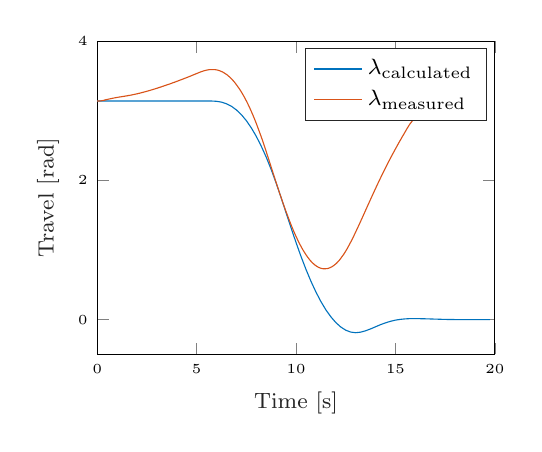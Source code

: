 % This file was created by matlab2tikz.
%
%The latest updates can be retrieved from
%  http://www.mathworks.com/matlabcentral/fileexchange/22022-matlab2tikz-matlab2tikz
%where you can also make suggestions and rate matlab2tikz.
%
\definecolor{mycolor1}{rgb}{0.0,0.447,0.741}%
\definecolor{mycolor2}{rgb}{0.85,0.325,0.098}%
%
\begin{tikzpicture}

\begin{axis}[%
width=5.05cm,
height=3.975cm,
at={(0cm,0cm)},
scale only axis,
xmin=0,
xmax=20,
xlabel style={font=\color{white!15!black}},
xlabel={\footnotesize{Time [s]}},
ymin=-0.5,
ymax=4,
ylabel style={font=\color{white!15!black}},
ylabel={\footnotesize{Travel [rad]}},
ticklabel style = {font = \tiny},
axis background/.style={fill=white},
legend style={legend cell align=left, align=left, draw=white!15!black, font = \footnotesize}
]
\addplot [color=mycolor1]
  table[row sep=crcr]{%
0	3.142\\
5.75	3.142\\
6	3.138\\
6.25	3.126\\
6.5	3.103\\
6.75	3.067\\
7	3.014\\
7.25	2.946\\
7.5	2.86\\
7.75	2.756\\
8	2.634\\
8.25	2.493\\
8.5	2.335\\
8.75	2.157\\
9	1.962\\
9.25	1.751\\
9.75	1.317\\
10	1.107\\
10.25	0.907\\
10.5	0.721\\
10.75	0.55\\
11	0.396\\
11.25	0.259\\
11.5	0.14\\
11.75	0.04\\
12	-0.043\\
12.25	-0.107\\
12.5	-0.153\\
12.75	-0.18\\
13	-0.189\\
13.25	-0.181\\
13.5	-0.161\\
13.75	-0.134\\
14.25	-0.073\\
14.5	-0.047\\
14.75	-0.025\\
15	-0.008\\
15.25	0.003\\
15.5	0.01\\
15.75	0.014\\
16	0.014\\
16.5	0.011\\
17.5	0.002\\
18.25	-0.001\\
19.5	-0.001\\
19.75	-0.0\\
};
\addlegendentry{$\lambda{}_{\text{calculated}}$}

\addplot [color=mycolor2]
  table[row sep=crcr]{%
0	3.142\\
0.148	3.143\\
0.154	3.144\\
0.212	3.145\\
0.218	3.146\\
0.254	3.148\\
0.26	3.148\\
0.3	3.15\\
0.306	3.151\\
0.342	3.152\\
0.35	3.154\\
0.354	3.153\\
0.362	3.155\\
0.388	3.156\\
0.392	3.157\\
0.398	3.156\\
0.406	3.158\\
0.412	3.157\\
0.42	3.158\\
0.424	3.158\\
0.432	3.159\\
0.458	3.161\\
0.462	3.162\\
0.466	3.161\\
0.474	3.162\\
0.51	3.164\\
0.518	3.165\\
0.546	3.167\\
0.552	3.168\\
0.582	3.169\\
0.588	3.17\\
0.614	3.172\\
0.62	3.172\\
0.65	3.174\\
0.656	3.175\\
0.686	3.176\\
0.692	3.177\\
0.722	3.178\\
0.728	3.179\\
0.76	3.181\\
0.766	3.181\\
0.8	3.183\\
0.806	3.184\\
0.84	3.185\\
0.846	3.186\\
0.882	3.188\\
0.888	3.188\\
0.926	3.19\\
0.932	3.191\\
0.97	3.192\\
0.976	3.193\\
1.018	3.195\\
1.024	3.195\\
1.064	3.197\\
1.07	3.198\\
1.114	3.199\\
1.12	3.2\\
1.164	3.201\\
1.17	3.202\\
1.216	3.204\\
1.222	3.204\\
1.266	3.206\\
1.272	3.207\\
1.316	3.208\\
1.322	3.209\\
1.366	3.211\\
1.372	3.211\\
1.418	3.213\\
1.424	3.214\\
1.466	3.215\\
1.472	3.216\\
1.514	3.218\\
1.52	3.218\\
1.558	3.22\\
1.564	3.221\\
1.602	3.222\\
1.608	3.223\\
1.646	3.224\\
1.652	3.225\\
1.688	3.227\\
1.694	3.227\\
1.73	3.229\\
1.736	3.23\\
1.772	3.231\\
1.778	3.232\\
1.81	3.234\\
1.816	3.234\\
1.848	3.236\\
1.854	3.237\\
1.886	3.238\\
1.892	3.239\\
1.924	3.241\\
1.93	3.241\\
1.958	3.243\\
1.964	3.244\\
1.994	3.245\\
2	3.246\\
2.028	3.247\\
2.034	3.248\\
2.062	3.25\\
2.068	3.251\\
2.094	3.252\\
2.1	3.253\\
2.128	3.254\\
2.134	3.255\\
2.16	3.257\\
2.166	3.257\\
2.192	3.259\\
2.198	3.26\\
2.224	3.261\\
2.23	3.262\\
2.256	3.264\\
2.262	3.264\\
2.286	3.266\\
2.292	3.267\\
2.318	3.268\\
2.324	3.269\\
2.348	3.27\\
2.354	3.271\\
2.378	3.273\\
2.384	3.274\\
2.406	3.275\\
2.412	3.276\\
2.436	3.277\\
2.442	3.278\\
2.466	3.28\\
2.472	3.28\\
2.494	3.282\\
2.5	3.283\\
2.524	3.284\\
2.53	3.285\\
2.552	3.287\\
2.558	3.287\\
2.58	3.289\\
2.586	3.29\\
2.606	3.291\\
2.612	3.292\\
2.634	3.293\\
2.64	3.294\\
2.662	3.296\\
2.668	3.297\\
2.688	3.298\\
2.694	3.299\\
2.714	3.3\\
2.72	3.301\\
2.742	3.303\\
2.748	3.303\\
2.77	3.305\\
2.778	3.306\\
2.804	3.308\\
2.81	3.309\\
2.83	3.31\\
2.836	3.311\\
2.856	3.313\\
2.862	3.313\\
2.882	3.315\\
2.888	3.316\\
2.908	3.317\\
2.914	3.318\\
2.932	3.32\\
2.938	3.32\\
2.958	3.322\\
2.964	3.323\\
2.984	3.324\\
2.99	3.325\\
3.01	3.326\\
3.016	3.327\\
3.034	3.329\\
3.04	3.33\\
3.06	3.331\\
3.066	3.332\\
3.084	3.333\\
3.09	3.334\\
3.11	3.336\\
3.116	3.336\\
3.134	3.338\\
3.14	3.339\\
3.158	3.34\\
3.164	3.341\\
3.184	3.343\\
3.19	3.343\\
3.208	3.345\\
3.214	3.346\\
3.232	3.347\\
3.238	3.348\\
3.256	3.349\\
3.262	3.35\\
3.28	3.352\\
3.286	3.353\\
3.306	3.354\\
3.314	3.356\\
3.338	3.357\\
3.346	3.359\\
3.37	3.36\\
3.378	3.362\\
3.4	3.363\\
3.406	3.364\\
3.424	3.366\\
3.43	3.366\\
3.448	3.368\\
3.454	3.369\\
3.472	3.37\\
3.48	3.372\\
3.502	3.373\\
3.508	3.374\\
3.526	3.376\\
3.532	3.376\\
3.55	3.378\\
3.556	3.379\\
3.572	3.38\\
3.578	3.381\\
3.594	3.382\\
3.6	3.383\\
3.618	3.385\\
3.624	3.385\\
3.64	3.387\\
3.646	3.388\\
3.664	3.389\\
3.67	3.39\\
3.686	3.392\\
3.692	3.392\\
3.71	3.394\\
3.718	3.395\\
3.74	3.397\\
3.748	3.399\\
3.77	3.4\\
3.778	3.402\\
3.8	3.403\\
3.808	3.405\\
3.83	3.406\\
3.838	3.408\\
3.858	3.409\\
3.866	3.411\\
3.888	3.412\\
3.896	3.414\\
3.918	3.415\\
3.926	3.417\\
3.946	3.418\\
3.954	3.42\\
3.976	3.422\\
3.984	3.423\\
4.004	3.425\\
4.012	3.426\\
4.034	3.428\\
4.042	3.429\\
4.062	3.431\\
4.07	3.432\\
4.09	3.434\\
4.096	3.435\\
4.112	3.436\\
4.12	3.438\\
4.14	3.439\\
4.148	3.441\\
4.168	3.442\\
4.174	3.443\\
4.19	3.445\\
4.198	3.446\\
4.218	3.448\\
4.226	3.449\\
4.246	3.451\\
4.254	3.452\\
4.274	3.454\\
4.282	3.455\\
4.302	3.457\\
4.31	3.458\\
4.33	3.46\\
4.338	3.461\\
4.358	3.463\\
4.366	3.464\\
4.384	3.466\\
4.39	3.467\\
4.406	3.468\\
4.414	3.47\\
4.434	3.471\\
4.442	3.473\\
4.46	3.474\\
4.466	3.475\\
4.482	3.477\\
4.49	3.478\\
4.508	3.48\\
4.516	3.481\\
4.536	3.483\\
4.544	3.484\\
4.562	3.486\\
4.57	3.488\\
4.588	3.489\\
4.594	3.49\\
4.61	3.491\\
4.618	3.493\\
4.636	3.494\\
4.644	3.496\\
4.662	3.497\\
4.668	3.498\\
4.682	3.5\\
4.69	3.501\\
4.708	3.503\\
4.714	3.504\\
4.728	3.505\\
4.734	3.506\\
4.748	3.507\\
4.756	3.509\\
4.776	3.511\\
4.784	3.512\\
4.802	3.514\\
4.81	3.515\\
4.828	3.517\\
4.836	3.518\\
4.854	3.52\\
4.862	3.521\\
4.88	3.523\\
4.888	3.524\\
4.906	3.526\\
4.914	3.527\\
4.932	3.529\\
4.94	3.53\\
4.958	3.532\\
4.966	3.534\\
4.984	3.535\\
4.992	3.537\\
5.01	3.538\\
5.018	3.54\\
5.036	3.541\\
5.044	3.543\\
5.062	3.544\\
5.068	3.545\\
5.082	3.547\\
5.088	3.547\\
5.102	3.549\\
5.11	3.55\\
5.128	3.552\\
5.134	3.553\\
5.148	3.554\\
5.154	3.555\\
5.17	3.557\\
5.178	3.558\\
5.198	3.56\\
5.206	3.561\\
5.226	3.563\\
5.234	3.564\\
5.256	3.566\\
5.264	3.567\\
5.286	3.569\\
5.294	3.57\\
5.318	3.572\\
5.324	3.573\\
5.342	3.574\\
5.348	3.575\\
5.37	3.576\\
5.378	3.578\\
5.406	3.58\\
5.412	3.58\\
5.438	3.582\\
5.444	3.583\\
5.468	3.584\\
5.474	3.585\\
5.506	3.586\\
5.512	3.587\\
5.548	3.589\\
5.554	3.59\\
5.594	3.591\\
5.6	3.592\\
5.664	3.593\\
5.67	3.594\\
5.944	3.593\\
5.95	3.592\\
5.994	3.59\\
6	3.59\\
6.032	3.588\\
6.038	3.587\\
6.066	3.586\\
6.072	3.585\\
6.094	3.583\\
6.1	3.583\\
6.122	3.581\\
6.13	3.58\\
6.152	3.578\\
6.158	3.577\\
6.174	3.576\\
6.18	3.575\\
6.196	3.573\\
6.204	3.572\\
6.222	3.57\\
6.23	3.569\\
6.246	3.567\\
6.254	3.566\\
6.27	3.564\\
6.278	3.563\\
6.292	3.561\\
6.3	3.56\\
6.312	3.558\\
6.32	3.557\\
6.334	3.555\\
6.344	3.553\\
6.356	3.551\\
6.364	3.55\\
6.376	3.548\\
6.386	3.546\\
6.398	3.544\\
6.406	3.543\\
6.414	3.541\\
6.422	3.54\\
6.432	3.538\\
6.442	3.536\\
6.452	3.534\\
6.462	3.532\\
6.472	3.53\\
6.484	3.527\\
6.494	3.526\\
6.506	3.523\\
6.516	3.521\\
6.528	3.518\\
6.538	3.517\\
6.55	3.514\\
6.558	3.512\\
6.572	3.508\\
6.58	3.507\\
6.592	3.504\\
6.6	3.502\\
6.614	3.498\\
6.622	3.497\\
6.636	3.493\\
6.644	3.491\\
6.662	3.486\\
6.67	3.484\\
6.688	3.479\\
6.696	3.478\\
6.716	3.471\\
6.722	3.47\\
6.738	3.465\\
6.744	3.464\\
6.766	3.457\\
6.772	3.455\\
6.794	3.448\\
6.8	3.447\\
6.826	3.438\\
6.832	3.437\\
6.866	3.425\\
6.872	3.424\\
6.924	3.405\\
6.93	3.404\\
7.136	3.323\\
7.142	3.32\\
7.18	3.304\\
7.186	3.301\\
7.216	3.288\\
7.222	3.285\\
7.244	3.275\\
7.25	3.272\\
7.268	3.264\\
7.274	3.26\\
7.294	3.251\\
7.302	3.247\\
7.322	3.237\\
7.33	3.233\\
7.348	3.224\\
7.356	3.22\\
7.372	3.212\\
7.378	3.209\\
7.39	3.203\\
7.398	3.198\\
7.412	3.191\\
7.42	3.187\\
7.432	3.181\\
7.44	3.176\\
7.454	3.169\\
7.464	3.163\\
7.476	3.157\\
7.484	3.152\\
7.494	3.147\\
7.504	3.141\\
7.516	3.135\\
7.526	3.129\\
7.536	3.123\\
7.546	3.117\\
7.556	3.112\\
7.566	3.106\\
7.576	3.1\\
7.586	3.094\\
7.594	3.089\\
7.604	3.083\\
7.612	3.079\\
7.624	3.071\\
7.634	3.066\\
7.646	3.058\\
7.654	3.053\\
7.668	3.044\\
7.676	3.04\\
7.688	3.032\\
7.696	3.027\\
7.712	3.017\\
7.72	3.012\\
7.734	3.003\\
7.742	2.998\\
7.76	2.986\\
7.768	2.981\\
7.788	2.967\\
7.796	2.963\\
7.818	2.948\\
7.824	2.944\\
7.842	2.931\\
7.848	2.928\\
7.87	2.912\\
7.876	2.908\\
7.902	2.89\\
7.908	2.886\\
7.94	2.863\\
7.946	2.859\\
7.988	2.829\\
7.994	2.825\\
8.25	2.627\\
8.258	2.62\\
8.29	2.594\\
8.298	2.587\\
8.326	2.564\\
8.336	2.555\\
8.366	2.53\\
8.376	2.521\\
8.4	2.501\\
8.408	2.494\\
8.424	2.48\\
8.432	2.474\\
8.45	2.458\\
8.46	2.449\\
8.478	2.434\\
8.488	2.424\\
8.506	2.409\\
8.516	2.4\\
8.532	2.386\\
8.542	2.377\\
8.56	2.362\\
8.57	2.352\\
8.584	2.34\\
8.594	2.331\\
8.608	2.319\\
8.618	2.309\\
8.634	2.296\\
8.644	2.286\\
8.658	2.274\\
8.668	2.265\\
8.68	2.254\\
8.69	2.245\\
8.706	2.231\\
8.718	2.22\\
8.734	2.206\\
8.744	2.197\\
8.758	2.184\\
8.768	2.175\\
8.782	2.163\\
8.792	2.154\\
8.806	2.141\\
8.816	2.132\\
8.83	2.12\\
8.84	2.111\\
8.854	2.098\\
8.864	2.089\\
8.878	2.077\\
8.888	2.068\\
8.902	2.056\\
8.912	2.046\\
8.928	2.033\\
8.938	2.023\\
8.954	2.01\\
8.964	2.0\\
8.98	1.987\\
8.99	1.977\\
9.006	1.963\\
9.016	1.954\\
9.034	1.939\\
9.042	1.932\\
9.058	1.918\\
9.068	1.909\\
9.088	1.892\\
9.098	1.883\\
9.118	1.866\\
9.128	1.857\\
9.15	1.838\\
9.16	1.829\\
9.184	1.809\\
9.194	1.8\\
9.22	1.779\\
9.228	1.772\\
9.25	1.753\\
9.258	1.746\\
9.282	1.726\\
9.29	1.72\\
9.318	1.697\\
9.326	1.69\\
9.356	1.665\\
9.364	1.658\\
9.406	1.624\\
9.414	1.618\\
9.476	1.568\\
9.484	1.562\\
9.696	1.401\\
9.702	1.397\\
9.746	1.364\\
9.752	1.361\\
9.782	1.339\\
9.788	1.335\\
9.814	1.317\\
9.82	1.313\\
9.842	1.298\\
9.848	1.294\\
9.866	1.282\\
9.872	1.278\\
9.888	1.267\\
9.894	1.263\\
9.91	1.252\\
9.916	1.249\\
9.93	1.239\\
9.938	1.235\\
9.956	1.223\\
9.964	1.218\\
9.978	1.209\\
9.986	1.204\\
10	1.195\\
10.008	1.19\\
10.022	1.181\\
10.03	1.177\\
10.042	1.169\\
10.052	1.164\\
10.064	1.156\\
10.072	1.151\\
10.082	1.145\\
10.09	1.141\\
10.1	1.134\\
10.11	1.129\\
10.12	1.123\\
10.13	1.118\\
10.14	1.111\\
10.15	1.106\\
10.16	1.1\\
10.17	1.094\\
10.178	1.09\\
10.19	1.084\\
10.2	1.078\\
10.212	1.071\\
10.22	1.067\\
10.232	1.061\\
10.24	1.056\\
10.252	1.05\\
10.26	1.045\\
10.276	1.038\\
10.284	1.033\\
10.298	1.026\\
10.304	1.023\\
10.318	1.016\\
10.326	1.012\\
10.346	1.002\\
10.354	0.998\\
10.378	0.987\\
10.386	0.983\\
10.412	0.971\\
10.418	0.968\\
10.446	0.956\\
10.452	0.953\\
10.486	0.938\\
10.492	0.935\\
10.56	0.907\\
10.566	0.904\\
10.69	0.858\\
10.696	0.857\\
10.736	0.843\\
10.742	0.841\\
10.766	0.834\\
10.772	0.832\\
10.796	0.825\\
10.802	0.823\\
10.82	0.818\\
10.826	0.816\\
10.842	0.811\\
10.848	0.81\\
10.862	0.806\\
10.87	0.805\\
10.888	0.799\\
10.896	0.798\\
10.91	0.794\\
10.918	0.792\\
10.93	0.789\\
10.938	0.788\\
10.95	0.785\\
10.958	0.783\\
10.97	0.78\\
10.98	0.778\\
10.992	0.775\\
11.002	0.774\\
11.012	0.772\\
11.02	0.77\\
11.028	0.769\\
11.038	0.767\\
11.048	0.765\\
11.06	0.763\\
11.07	0.761\\
11.082	0.759\\
11.092	0.757\\
11.106	0.755\\
11.114	0.754\\
11.126	0.752\\
11.134	0.751\\
11.148	0.749\\
11.156	0.748\\
11.172	0.746\\
11.18	0.745\\
11.198	0.743\\
11.206	0.742\\
11.228	0.74\\
11.234	0.739\\
11.252	0.738\\
11.258	0.737\\
11.282	0.736\\
11.288	0.735\\
11.316	0.733\\
11.322	0.732\\
11.37	0.731\\
11.376	0.73\\
11.55	0.732\\
11.556	0.732\\
11.59	0.734\\
11.596	0.735\\
11.62	0.736\\
11.626	0.737\\
11.646	0.739\\
11.654	0.74\\
11.676	0.742\\
11.684	0.743\\
11.702	0.745\\
11.71	0.746\\
11.726	0.748\\
11.734	0.749\\
11.748	0.751\\
11.756	0.752\\
11.77	0.754\\
11.778	0.755\\
11.79	0.757\\
11.8	0.759\\
11.812	0.761\\
11.822	0.763\\
11.834	0.765\\
11.844	0.767\\
11.854	0.769\\
11.864	0.771\\
11.874	0.772\\
11.884	0.775\\
11.894	0.776\\
11.906	0.779\\
11.914	0.781\\
11.924	0.783\\
11.932	0.785\\
11.944	0.788\\
11.952	0.789\\
11.964	0.792\\
11.972	0.794\\
11.986	0.798\\
11.994	0.799\\
12.01	0.804\\
12.018	0.805\\
12.036	0.811\\
12.042	0.812\\
12.058	0.817\\
12.064	0.818\\
12.084	0.825\\
12.09	0.826\\
12.11	0.832\\
12.116	0.834\\
12.144	0.843\\
12.15	0.844\\
12.188	0.857\\
12.194	0.859\\
12.404	0.941\\
12.41	0.944\\
12.442	0.958\\
12.448	0.961\\
12.472	0.972\\
12.478	0.975\\
12.498	0.984\\
12.504	0.987\\
12.522	0.996\\
12.528	0.999\\
12.544	1.006\\
12.55	1.009\\
12.564	1.016\\
12.57	1.019\\
12.584	1.026\\
12.59	1.029\\
12.602	1.035\\
12.608	1.039\\
12.62	1.045\\
12.628	1.049\\
12.642	1.056\\
12.65	1.061\\
12.664	1.068\\
12.672	1.072\\
12.686	1.079\\
12.694	1.084\\
12.706	1.09\\
12.716	1.096\\
12.728	1.102\\
12.736	1.107\\
12.748	1.113\\
12.758	1.119\\
12.77	1.125\\
12.78	1.131\\
12.792	1.137\\
12.802	1.144\\
12.812	1.149\\
12.822	1.155\\
12.832	1.16\\
12.842	1.167\\
12.852	1.172\\
12.862	1.178\\
12.872	1.183\\
12.882	1.19\\
12.892	1.195\\
12.902	1.201\\
12.91	1.206\\
12.92	1.212\\
12.93	1.217\\
12.942	1.225\\
12.952	1.23\\
12.964	1.238\\
12.972	1.243\\
12.982	1.249\\
12.99	1.253\\
13.002	1.261\\
13.012	1.266\\
13.026	1.276\\
13.036	1.281\\
13.048	1.289\\
13.056	1.293\\
13.068	1.301\\
13.076	1.305\\
13.088	1.313\\
13.096	1.318\\
13.108	1.325\\
13.116	1.33\\
13.13	1.339\\
13.138	1.344\\
13.15	1.351\\
13.158	1.356\\
13.172	1.365\\
13.18	1.37\\
13.192	1.378\\
13.2	1.382\\
13.214	1.391\\
13.222	1.396\\
13.236	1.405\\
13.244	1.41\\
13.258	1.419\\
13.266	1.424\\
13.28	1.433\\
13.288	1.437\\
13.302	1.447\\
13.31	1.451\\
13.324	1.46\\
13.332	1.465\\
13.348	1.476\\
13.356	1.48\\
13.37	1.489\\
13.378	1.494\\
13.394	1.505\\
13.402	1.509\\
13.416	1.519\\
13.424	1.523\\
13.438	1.532\\
13.444	1.536\\
13.456	1.544\\
13.464	1.549\\
13.48	1.559\\
13.488	1.564\\
13.504	1.575\\
13.512	1.579\\
13.526	1.588\\
13.534	1.593\\
13.55	1.604\\
13.558	1.608\\
13.572	1.618\\
13.58	1.622\\
13.596	1.633\\
13.604	1.638\\
13.618	1.647\\
13.626	1.651\\
13.642	1.662\\
13.65	1.667\\
13.664	1.676\\
13.672	1.68\\
13.686	1.69\\
13.694	1.694\\
13.71	1.705\\
13.718	1.71\\
13.732	1.719\\
13.74	1.723\\
13.754	1.733\\
13.762	1.737\\
13.776	1.746\\
13.784	1.751\\
13.798	1.76\\
13.806	1.765\\
13.82	1.774\\
13.828	1.779\\
13.842	1.788\\
13.85	1.792\\
13.862	1.8\\
13.87	1.805\\
13.884	1.814\\
13.892	1.819\\
13.906	1.828\\
13.914	1.832\\
13.926	1.84\\
13.934	1.845\\
13.948	1.854\\
13.956	1.858\\
13.968	1.866\\
13.976	1.871\\
13.988	1.878\\
13.996	1.883\\
14.008	1.891\\
14.016	1.895\\
14.03	1.904\\
14.04	1.91\\
14.052	1.917\\
14.06	1.922\\
14.074	1.931\\
14.084	1.937\\
14.096	1.944\\
14.104	1.949\\
14.116	1.957\\
14.124	1.961\\
14.136	1.969\\
14.146	1.974\\
14.158	1.982\\
14.166	1.987\\
14.176	1.993\\
14.184	1.997\\
14.194	2.003\\
14.202	2.008\\
14.214	2.016\\
14.224	2.021\\
14.236	2.029\\
14.244	2.033\\
14.254	2.039\\
14.264	2.045\\
14.276	2.052\\
14.286	2.058\\
14.296	2.064\\
14.304	2.069\\
14.314	2.075\\
14.324	2.08\\
14.336	2.088\\
14.346	2.093\\
14.356	2.099\\
14.366	2.105\\
14.378	2.112\\
14.388	2.118\\
14.398	2.124\\
14.408	2.129\\
14.418	2.135\\
14.428	2.141\\
14.438	2.147\\
14.448	2.152\\
14.458	2.158\\
14.468	2.164\\
14.478	2.17\\
14.488	2.175\\
14.496	2.18\\
14.506	2.185\\
14.516	2.191\\
14.526	2.197\\
14.536	2.203\\
14.546	2.208\\
14.554	2.213\\
14.564	2.218\\
14.574	2.224\\
14.586	2.23\\
14.596	2.237\\
14.608	2.243\\
14.618	2.249\\
14.63	2.255\\
14.64	2.261\\
14.652	2.267\\
14.66	2.272\\
14.67	2.277\\
14.678	2.282\\
14.688	2.287\\
14.696	2.292\\
14.706	2.297\\
14.714	2.302\\
14.726	2.308\\
14.736	2.314\\
14.748	2.32\\
14.756	2.325\\
14.77	2.332\\
14.78	2.338\\
14.792	2.344\\
14.8	2.349\\
14.814	2.355\\
14.824	2.362\\
14.838	2.368\\
14.846	2.373\\
14.858	2.379\\
14.866	2.384\\
14.878	2.39\\
14.886	2.395\\
14.9	2.401\\
14.908	2.406\\
14.92	2.412\\
14.928	2.417\\
14.942	2.424\\
14.95	2.428\\
14.964	2.435\\
14.972	2.44\\
14.986	2.447\\
14.994	2.451\\
15.008	2.458\\
15.016	2.463\\
15.032	2.47\\
15.04	2.475\\
15.054	2.482\\
15.06	2.485\\
15.072	2.491\\
15.08	2.496\\
15.096	2.503\\
15.104	2.508\\
15.12	2.516\\
15.128	2.52\\
15.146	2.529\\
15.154	2.533\\
15.17	2.541\\
15.178	2.546\\
15.194	2.553\\
15.202	2.558\\
15.22	2.566\\
15.228	2.571\\
15.246	2.579\\
15.254	2.584\\
15.272	2.592\\
15.278	2.595\\
15.292	2.602\\
15.3	2.607\\
15.32	2.616\\
15.328	2.621\\
15.348	2.63\\
15.356	2.635\\
15.376	2.644\\
15.384	2.648\\
15.404	2.658\\
15.412	2.662\\
15.432	2.671\\
15.44	2.676\\
15.462	2.686\\
15.47	2.691\\
15.49	2.7\\
15.498	2.704\\
15.52	2.714\\
15.528	2.719\\
15.548	2.728\\
15.556	2.733\\
15.574	2.741\\
15.582	2.746\\
15.604	2.756\\
15.612	2.76\\
15.634	2.77\\
15.64	2.773\\
15.662	2.783\\
15.668	2.786\\
15.706	2.803\\
15.712	2.806\\
15.862	2.862\\
15.868	2.863\\
15.9	2.874\\
15.906	2.875\\
15.932	2.884\\
15.938	2.885\\
15.956	2.891\\
15.962	2.892\\
15.98	2.898\\
15.988	2.899\\
16.006	2.905\\
16.014	2.906\\
16.026	2.909\\
16.034	2.911\\
16.046	2.914\\
16.056	2.915\\
16.068	2.918\\
16.078	2.92\\
16.088	2.922\\
16.098	2.924\\
16.106	2.925\\
16.116	2.927\\
16.124	2.928\\
16.136	2.93\\
16.144	2.931\\
16.156	2.933\\
16.162	2.934\\
16.174	2.935\\
16.182	2.937\\
16.198	2.938\\
16.206	2.94\\
16.224	2.941\\
16.232	2.943\\
16.25	2.944\\
16.256	2.945\\
16.272	2.947\\
16.278	2.948\\
16.298	2.949\\
16.304	2.95\\
16.326	2.951\\
16.332	2.952\\
16.356	2.954\\
16.362	2.954\\
16.388	2.956\\
16.394	2.957\\
16.436	2.958\\
16.442	2.959\\
16.732	2.958\\
16.738	2.957\\
17.012	2.958\\
17.018	2.959\\
17.386	2.958\\
17.392	2.957\\
17.646	2.955\\
17.652	2.954\\
17.804	2.953\\
17.81	2.952\\
18.48	2.951\\
18.486	2.95\\
19.028	2.948\\
19.034	2.948\\
19.368	2.947\\
};
\addlegendentry{$\lambda{}_{\text{measured}}$}

\end{axis}
\end{tikzpicture}%
